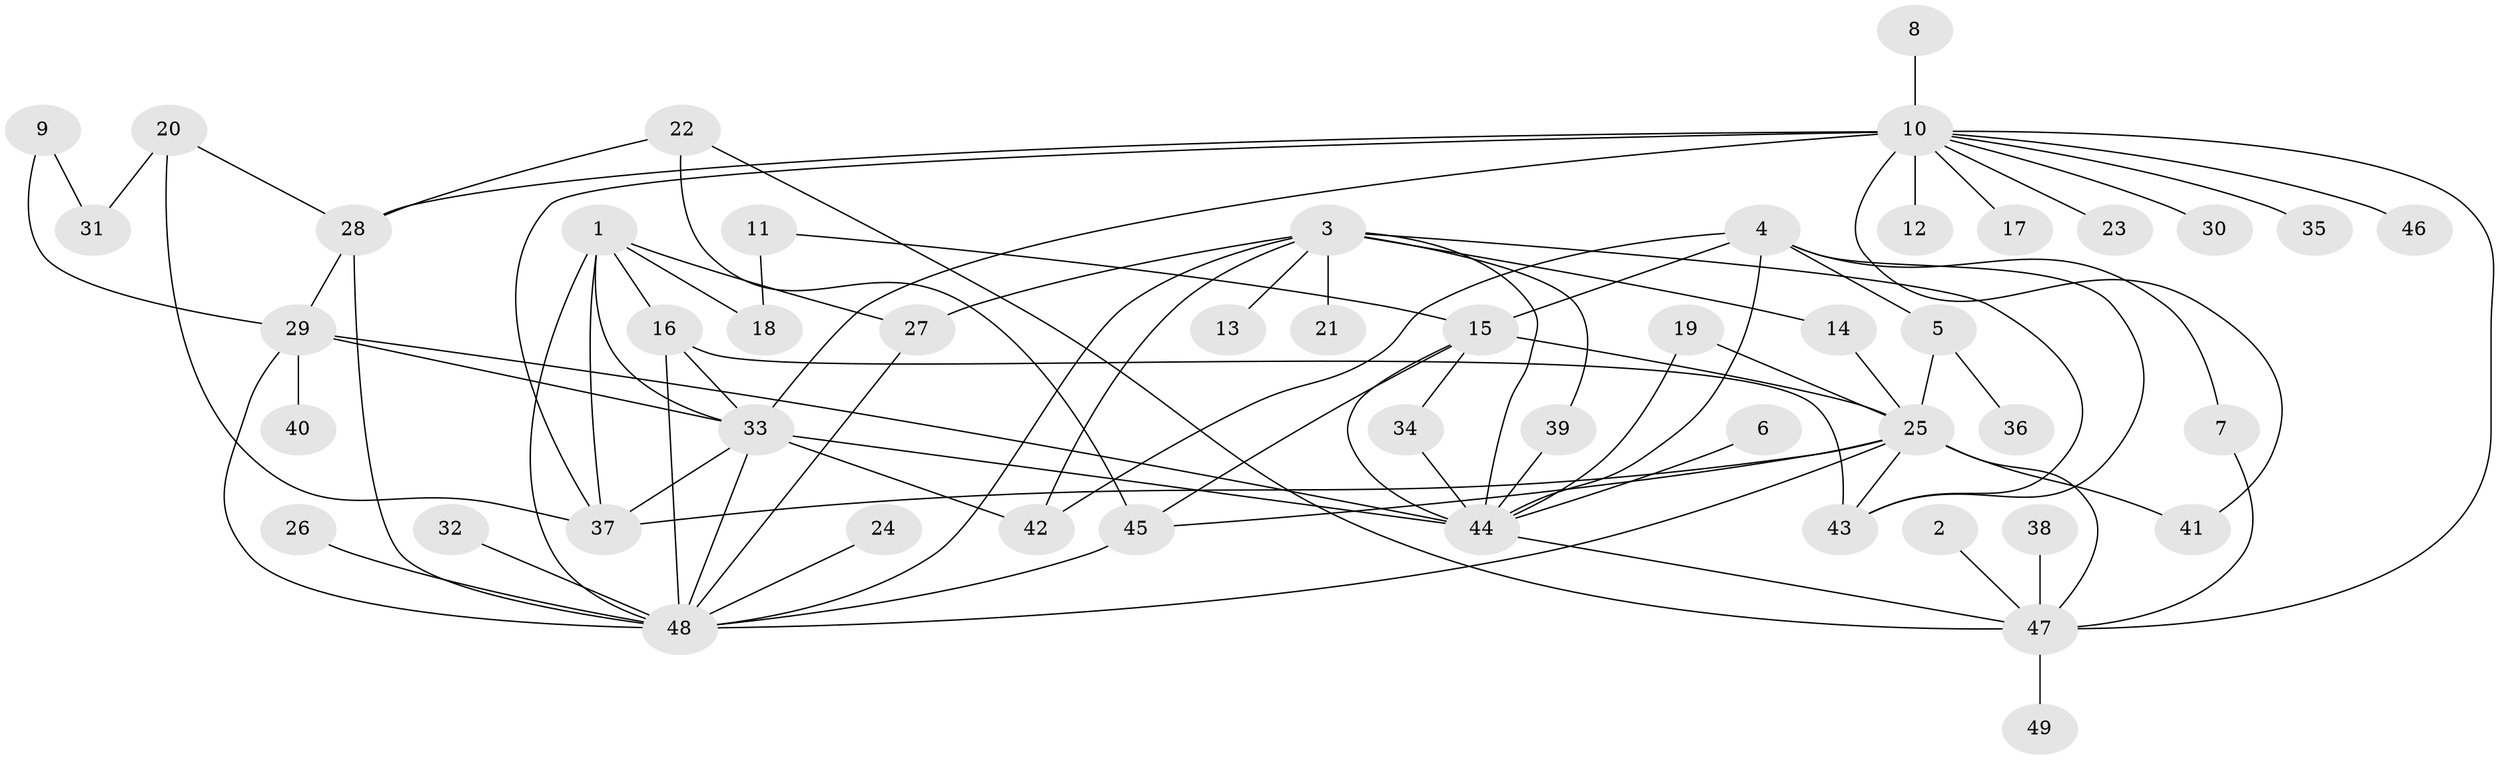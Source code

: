 // original degree distribution, {18: 0.01020408163265306, 8: 0.01020408163265306, 1: 0.4489795918367347, 2: 0.20408163265306123, 13: 0.01020408163265306, 12: 0.01020408163265306, 10: 0.02040816326530612, 9: 0.01020408163265306, 16: 0.01020408163265306, 4: 0.10204081632653061, 3: 0.07142857142857142, 7: 0.030612244897959183, 5: 0.061224489795918366}
// Generated by graph-tools (version 1.1) at 2025/01/03/09/25 03:01:57]
// undirected, 49 vertices, 84 edges
graph export_dot {
graph [start="1"]
  node [color=gray90,style=filled];
  1;
  2;
  3;
  4;
  5;
  6;
  7;
  8;
  9;
  10;
  11;
  12;
  13;
  14;
  15;
  16;
  17;
  18;
  19;
  20;
  21;
  22;
  23;
  24;
  25;
  26;
  27;
  28;
  29;
  30;
  31;
  32;
  33;
  34;
  35;
  36;
  37;
  38;
  39;
  40;
  41;
  42;
  43;
  44;
  45;
  46;
  47;
  48;
  49;
  1 -- 16 [weight=1.0];
  1 -- 18 [weight=1.0];
  1 -- 27 [weight=1.0];
  1 -- 33 [weight=1.0];
  1 -- 37 [weight=1.0];
  1 -- 48 [weight=1.0];
  2 -- 47 [weight=1.0];
  3 -- 13 [weight=1.0];
  3 -- 14 [weight=1.0];
  3 -- 21 [weight=1.0];
  3 -- 27 [weight=1.0];
  3 -- 39 [weight=1.0];
  3 -- 42 [weight=1.0];
  3 -- 43 [weight=1.0];
  3 -- 44 [weight=1.0];
  3 -- 48 [weight=1.0];
  4 -- 5 [weight=1.0];
  4 -- 7 [weight=1.0];
  4 -- 15 [weight=1.0];
  4 -- 42 [weight=1.0];
  4 -- 43 [weight=2.0];
  4 -- 44 [weight=1.0];
  5 -- 25 [weight=1.0];
  5 -- 36 [weight=1.0];
  6 -- 44 [weight=1.0];
  7 -- 47 [weight=1.0];
  8 -- 10 [weight=1.0];
  9 -- 29 [weight=1.0];
  9 -- 31 [weight=1.0];
  10 -- 12 [weight=1.0];
  10 -- 17 [weight=1.0];
  10 -- 23 [weight=1.0];
  10 -- 28 [weight=1.0];
  10 -- 30 [weight=1.0];
  10 -- 33 [weight=3.0];
  10 -- 35 [weight=1.0];
  10 -- 37 [weight=1.0];
  10 -- 41 [weight=1.0];
  10 -- 46 [weight=1.0];
  10 -- 47 [weight=1.0];
  11 -- 15 [weight=1.0];
  11 -- 18 [weight=1.0];
  14 -- 25 [weight=1.0];
  15 -- 25 [weight=1.0];
  15 -- 34 [weight=1.0];
  15 -- 44 [weight=2.0];
  15 -- 45 [weight=1.0];
  16 -- 33 [weight=1.0];
  16 -- 43 [weight=2.0];
  16 -- 48 [weight=2.0];
  19 -- 25 [weight=1.0];
  19 -- 44 [weight=1.0];
  20 -- 28 [weight=1.0];
  20 -- 31 [weight=1.0];
  20 -- 37 [weight=1.0];
  22 -- 28 [weight=1.0];
  22 -- 45 [weight=1.0];
  22 -- 47 [weight=1.0];
  24 -- 48 [weight=1.0];
  25 -- 37 [weight=1.0];
  25 -- 41 [weight=1.0];
  25 -- 43 [weight=1.0];
  25 -- 45 [weight=1.0];
  25 -- 47 [weight=1.0];
  25 -- 48 [weight=1.0];
  26 -- 48 [weight=1.0];
  27 -- 48 [weight=1.0];
  28 -- 29 [weight=1.0];
  28 -- 48 [weight=2.0];
  29 -- 33 [weight=1.0];
  29 -- 40 [weight=1.0];
  29 -- 44 [weight=1.0];
  29 -- 48 [weight=1.0];
  32 -- 48 [weight=1.0];
  33 -- 37 [weight=1.0];
  33 -- 42 [weight=1.0];
  33 -- 44 [weight=1.0];
  33 -- 48 [weight=1.0];
  34 -- 44 [weight=1.0];
  38 -- 47 [weight=1.0];
  39 -- 44 [weight=1.0];
  44 -- 47 [weight=1.0];
  45 -- 48 [weight=2.0];
  47 -- 49 [weight=1.0];
}
